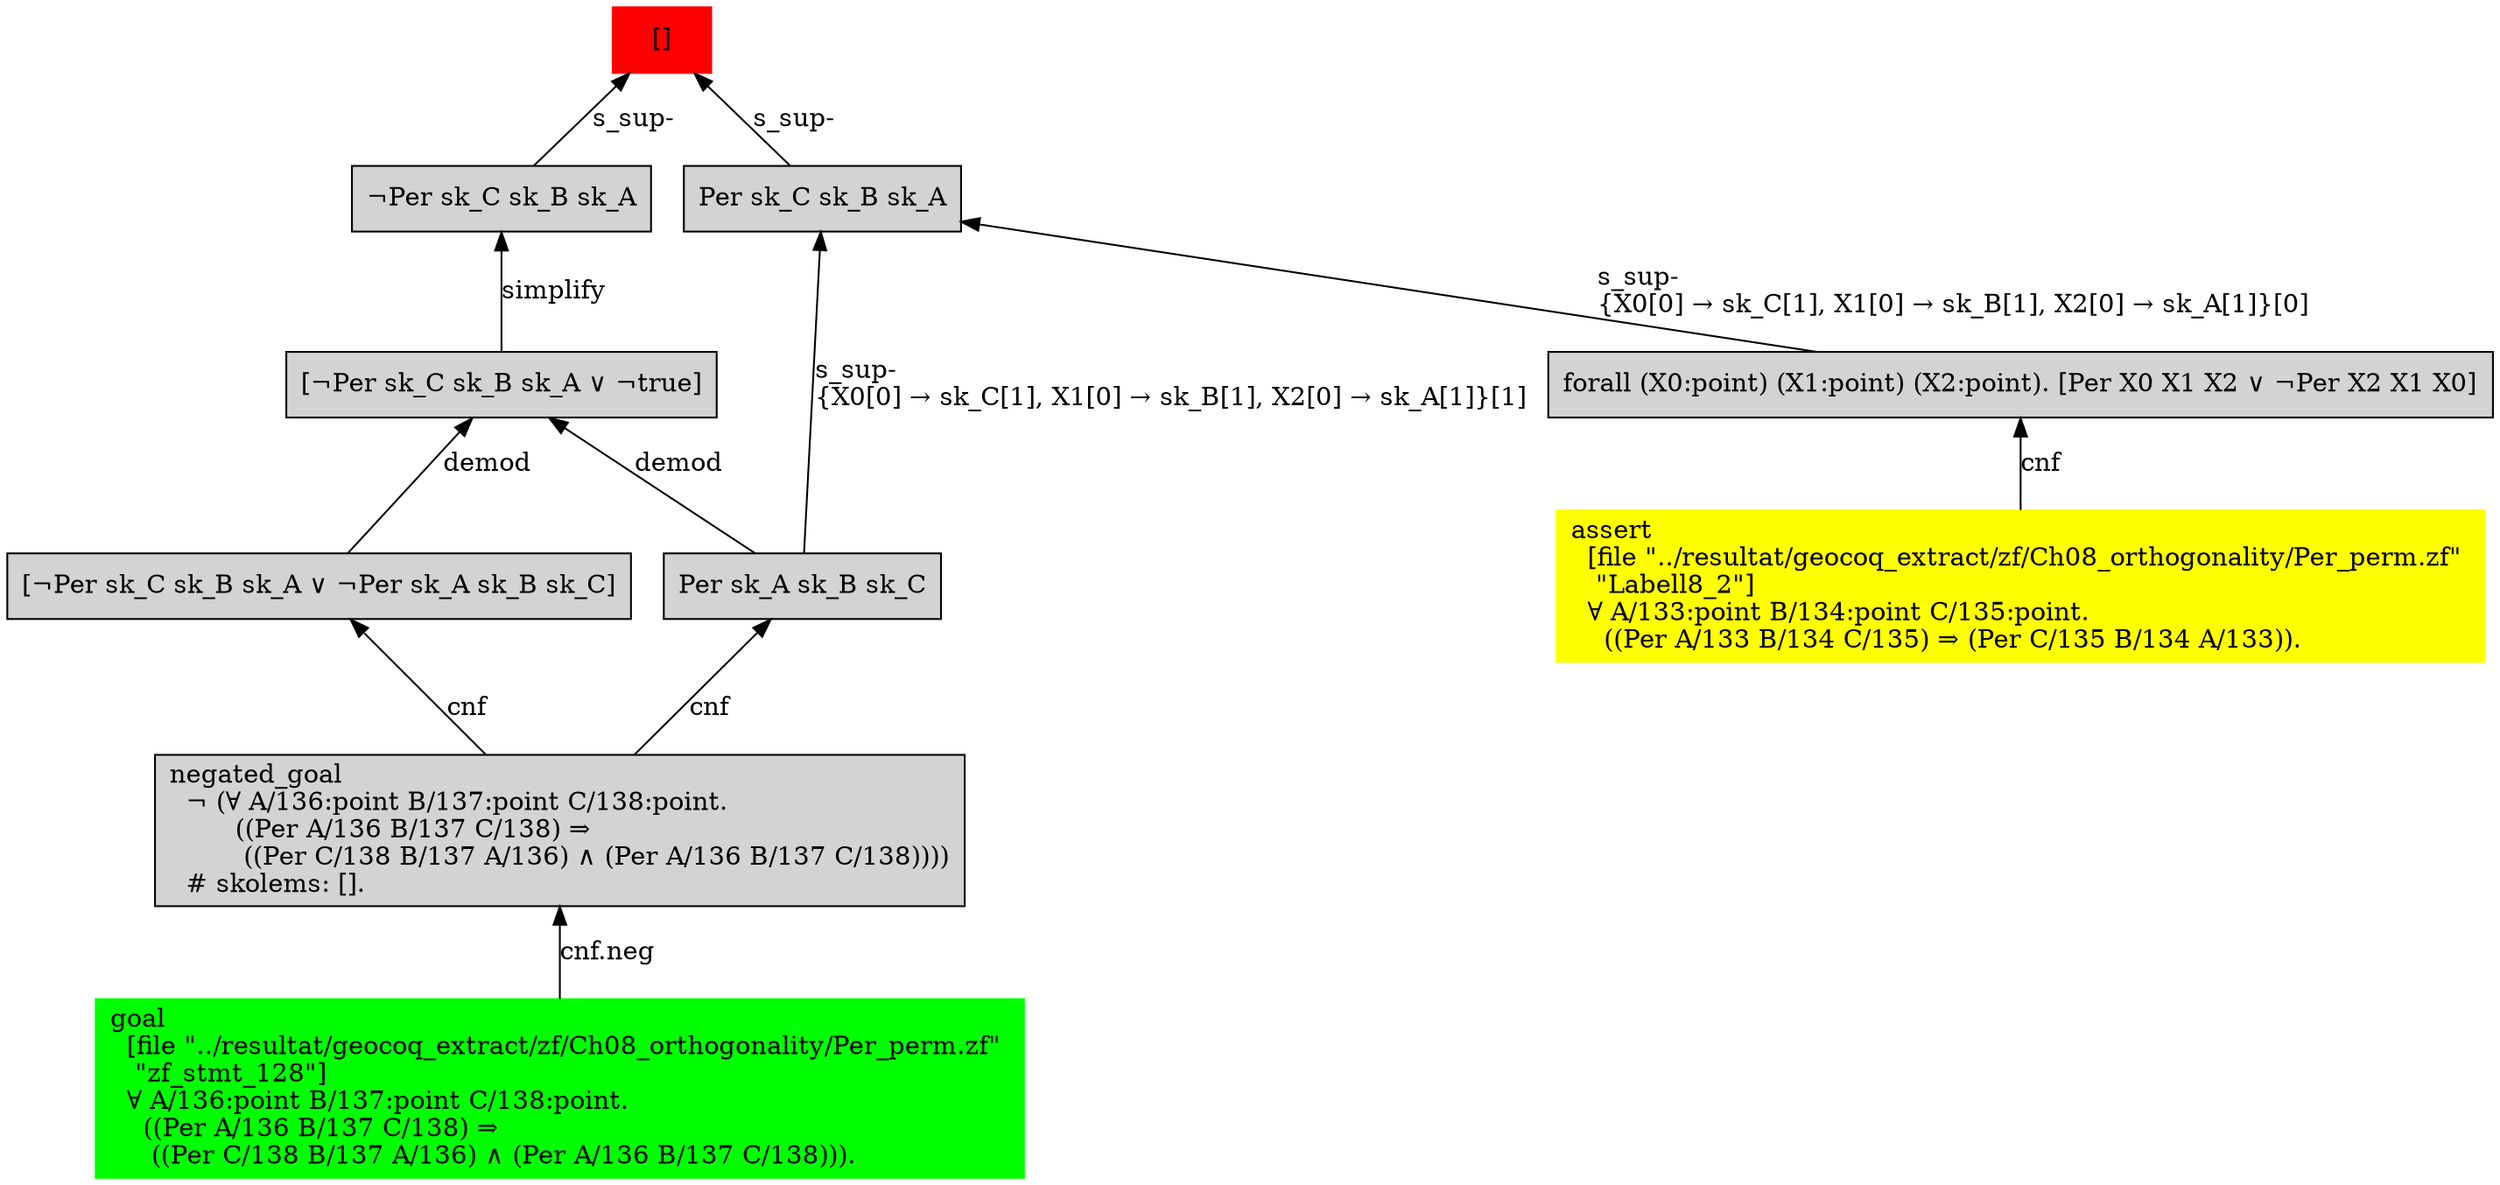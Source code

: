 digraph "unsat_graph" {
  vertex_0 [color=red, label="[]", shape=box, style=filled];
  vertex_0 -> vertex_1 [label="s_sup-\l", dir="back"];
  vertex_1 [shape=box, label="¬Per sk_C sk_B sk_A\l", style=filled];
  vertex_1 -> vertex_2 [label="simplify", dir="back"];
  vertex_2 [shape=box, label="[¬Per sk_C sk_B sk_A ∨ ¬true]\l", style=filled];
  vertex_2 -> vertex_3 [label="demod", dir="back"];
  vertex_3 [shape=box, label="Per sk_A sk_B sk_C\l", style=filled];
  vertex_3 -> vertex_4 [label="cnf", dir="back"];
  vertex_4 [shape=box, label="negated_goal\l  ¬ (∀ A/136:point B/137:point C/138:point.\l        ((Per A/136 B/137 C/138) ⇒\l         ((Per C/138 B/137 A/136) ∧ (Per A/136 B/137 C/138))))\l  # skolems: [].\l", style=filled];
  vertex_4 -> vertex_5 [label="cnf.neg", dir="back"];
  vertex_5 [color=green, shape=box, label="goal\l  [file \"../resultat/geocoq_extract/zf/Ch08_orthogonality/Per_perm.zf\" \l   \"zf_stmt_128\"]\l  ∀ A/136:point B/137:point C/138:point.\l    ((Per A/136 B/137 C/138) ⇒\l     ((Per C/138 B/137 A/136) ∧ (Per A/136 B/137 C/138))).\l", style=filled];
  vertex_2 -> vertex_6 [label="demod", dir="back"];
  vertex_6 [shape=box, label="[¬Per sk_C sk_B sk_A ∨ ¬Per sk_A sk_B sk_C]\l", style=filled];
  vertex_6 -> vertex_4 [label="cnf", dir="back"];
  vertex_0 -> vertex_7 [label="s_sup-\l", dir="back"];
  vertex_7 [shape=box, label="Per sk_C sk_B sk_A\l", style=filled];
  vertex_7 -> vertex_8 [label="s_sup-\l\{X0[0] → sk_C[1], X1[0] → sk_B[1], X2[0] → sk_A[1]\}[0]\l", dir="back"];
  vertex_8 [shape=box, label="forall (X0:point) (X1:point) (X2:point). [Per X0 X1 X2 ∨ ¬Per X2 X1 X0]\l", style=filled];
  vertex_8 -> vertex_9 [label="cnf", dir="back"];
  vertex_9 [color=yellow, shape=box, label="assert\l  [file \"../resultat/geocoq_extract/zf/Ch08_orthogonality/Per_perm.zf\" \l   \"Labell8_2\"]\l  ∀ A/133:point B/134:point C/135:point.\l    ((Per A/133 B/134 C/135) ⇒ (Per C/135 B/134 A/133)).\l", style=filled];
  vertex_7 -> vertex_3 [label="s_sup-\l\{X0[0] → sk_C[1], X1[0] → sk_B[1], X2[0] → sk_A[1]\}[1]\l", dir="back"];
  }


